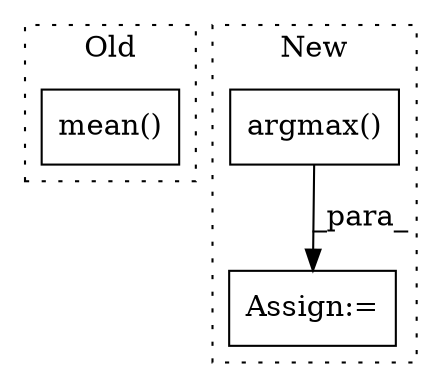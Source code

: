 digraph G {
subgraph cluster0 {
1 [label="mean()" a="75" s="18762" l="10" shape="box"];
label = "Old";
style="dotted";
}
subgraph cluster1 {
2 [label="argmax()" a="75" s="18688,18701" l="11,1" shape="box"];
3 [label="Assign:=" a="68" s="18684" l="3" shape="box"];
label = "New";
style="dotted";
}
2 -> 3 [label="_para_"];
}